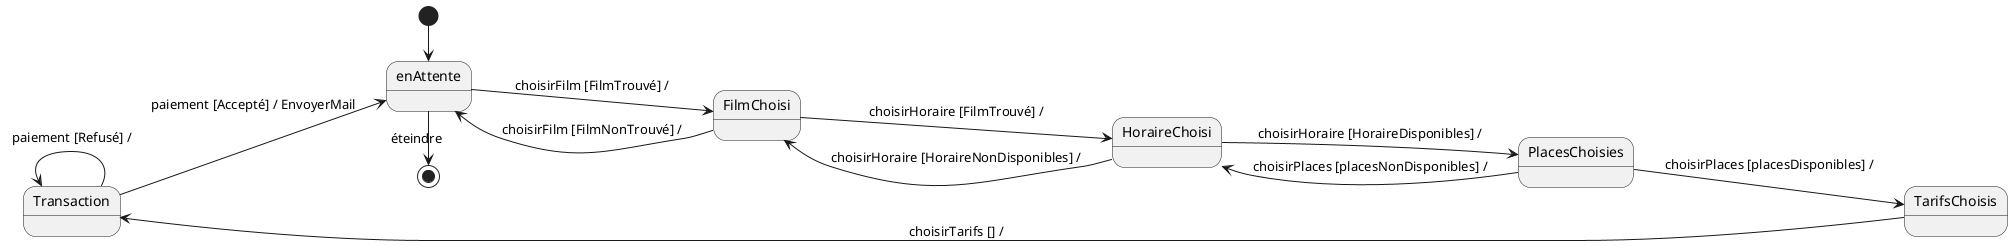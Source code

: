@startuml
left to right direction

[*] -> enAttente
enAttente->[*] : éteindre

enAttente --> FilmChoisi : choisirFilm [FilmTrouvé] /

enAttente <- FilmChoisi : choisirFilm [FilmNonTrouvé] /
FilmChoisi --> HoraireChoisi : choisirHoraire [FilmTrouvé] /

FilmChoisi <- HoraireChoisi : choisirHoraire [HoraireNonDisponibles] /
HoraireChoisi --> PlacesChoisies : choisirHoraire [HoraireDisponibles] /

HoraireChoisi <- PlacesChoisies : choisirPlaces [placesNonDisponibles] /
PlacesChoisies --> TarifsChoisis : choisirPlaces [placesDisponibles] /

TarifsChoisis --> Transaction : choisirTarifs [] /

Transaction <- Transaction : paiement [Refusé] /
Transaction --> enAttente : paiement [Accepté] / EnvoyerMail


@enduml